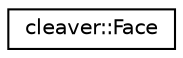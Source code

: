 digraph "Graphical Class Hierarchy"
{
  edge [fontname="Helvetica",fontsize="10",labelfontname="Helvetica",labelfontsize="10"];
  node [fontname="Helvetica",fontsize="10",shape=record];
  rankdir="LR";
  Node1 [label="cleaver::Face",height=0.2,width=0.4,color="black", fillcolor="white", style="filled",URL="$classcleaver_1_1_face.html"];
}
